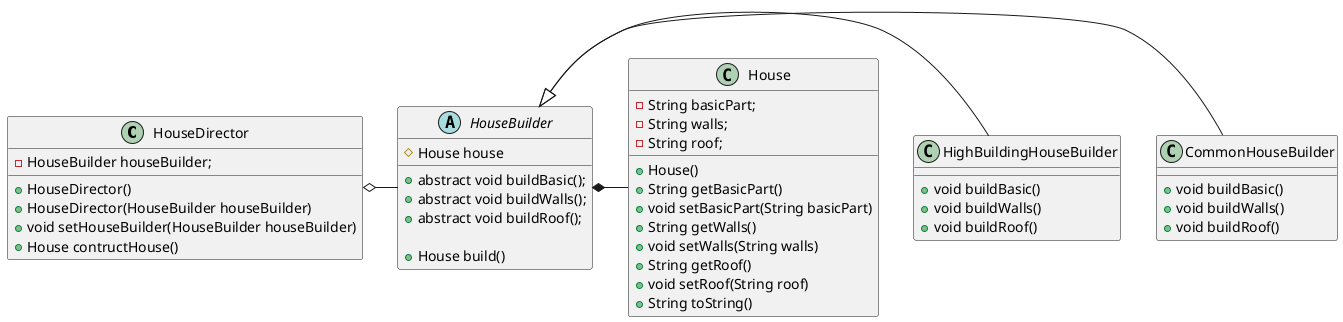 @startuml
together {
    class HouseDirector {
        - HouseBuilder houseBuilder;

        + HouseDirector()
        + HouseDirector(HouseBuilder houseBuilder)
        + void setHouseBuilder(HouseBuilder houseBuilder)
        + House contructHouse()
    }

    abstract class HouseBuilder {
        # House house
        + abstract void buildBasic();
        + abstract void buildWalls();
        + abstract void buildRoof();

        + House build()
    }

    class House {
        - String basicPart;
        - String walls;
        - String roof;

        + House()
        + String getBasicPart()
        + void setBasicPart(String basicPart)
        + String getWalls()
        + void setWalls(String walls)
        + String getRoof()
        + void setRoof(String roof)
        + String toString()
    }
}

together {
    class CommonHouseBuilder{
        + void buildBasic()
        + void buildWalls()
        + void buildRoof()
    }
    class HighBuildingHouseBuilder{
         + void buildBasic()
         + void buildWalls()
         + void buildRoof()
     }
}

HouseDirector o- HouseBuilder
HouseBuilder *- House
HouseBuilder <|- CommonHouseBuilder
HouseBuilder <|- HighBuildingHouseBuilder

@enduml